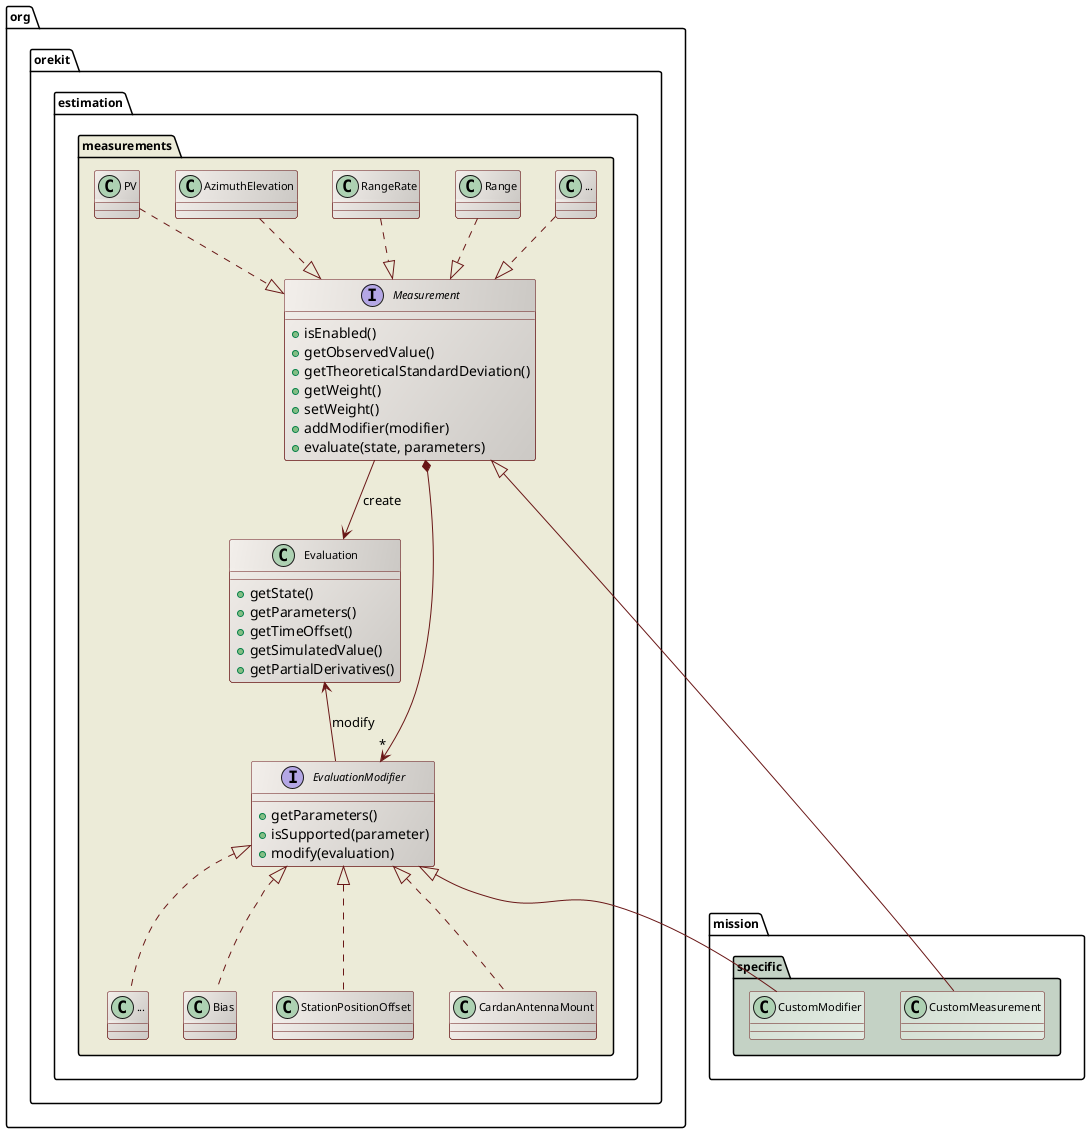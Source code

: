 ' Copyright 2002-2015 CS Systèmes d'Information
' Licensed to CS Systèmes d'Information (CS) under one or more
' contributor license agreements.  See the NOTICE file distributed with
' this work for additional information regarding copyright ownership.
' CS licenses this file to You under the Apache License, Version 2.0
' (the "License"); you may not use this file except in compliance with
' the License.  You may obtain a copy of the License at
'
'   http://www.apache.org/licenses/LICENSE-2.0
'
' Unless required by applicable law or agreed to in writing, software
' distributed under the License is distributed on an "AS IS" BASIS,
' WITHOUT WARRANTIES OR CONDITIONS OF ANY KIND, either express or implied.
' See the License for the specific language governing permissions and
' limitations under the License.
 
@startuml

  skinparam svek                  true
  skinparam ClassBackgroundColor  #F3EFEB/CCC9C5
  skinparam ClassArrowColor       #691616
  skinparam ClassBorderColor      #691616
  skinparam NoteBackgroundColor   #F3EFEB
  skinparam NoteBorderColor       #691616
  skinparam NoteFontColor         #691616
  skinparam ClassFontSize         11
  skinparam PackageFontSize       12

  package org.orekit.estimation.measurements #ECEBD8 {

    interface Measurement {
      +isEnabled()
      +getObservedValue()
      +getTheoreticalStandardDeviation()
      +getWeight()
      +setWeight()
      +addModifier(modifier)
      +evaluate(state, parameters)
    }
    
    class Evaluation {
      +getState()
      +getParameters()
      +getTimeOffset()
      +getSimulatedValue()
      +getPartialDerivatives()
    }
    
    interface EvaluationModifier {
      +getParameters()
      +isSupported(parameter)
      +modify(evaluation)
    }
    
    class "..." as OtherModifier
    
    Measurement *--> "*" EvaluationModifier
    Measurement --> Evaluation : create
    Evaluation <-- EvaluationModifier : modify
    class "..." as OtherMeasurement
    OtherMeasurement ..|> Measurement
    Range      ..|> Measurement
    RangeRate  ..|> Measurement
    AzimuthElevation  ..|> Measurement
    PV         ..|> Measurement
    EvaluationModifier <|.. Bias
    EvaluationModifier <|.. StationPositionOffset
    EvaluationModifier <|.. CardanAntennaMount
    EvaluationModifier <|.. OtherModifier

  }

  package mission.specific #C4D2C5 {
    class CustomModifier #D5E0D5/E2EBE2
    class CustomMeasurement #D5E0D5/E2EBE2
    Measurement <|-- CustomMeasurement
    EvaluationModifier <|-- CustomModifier
  }

@enduml
